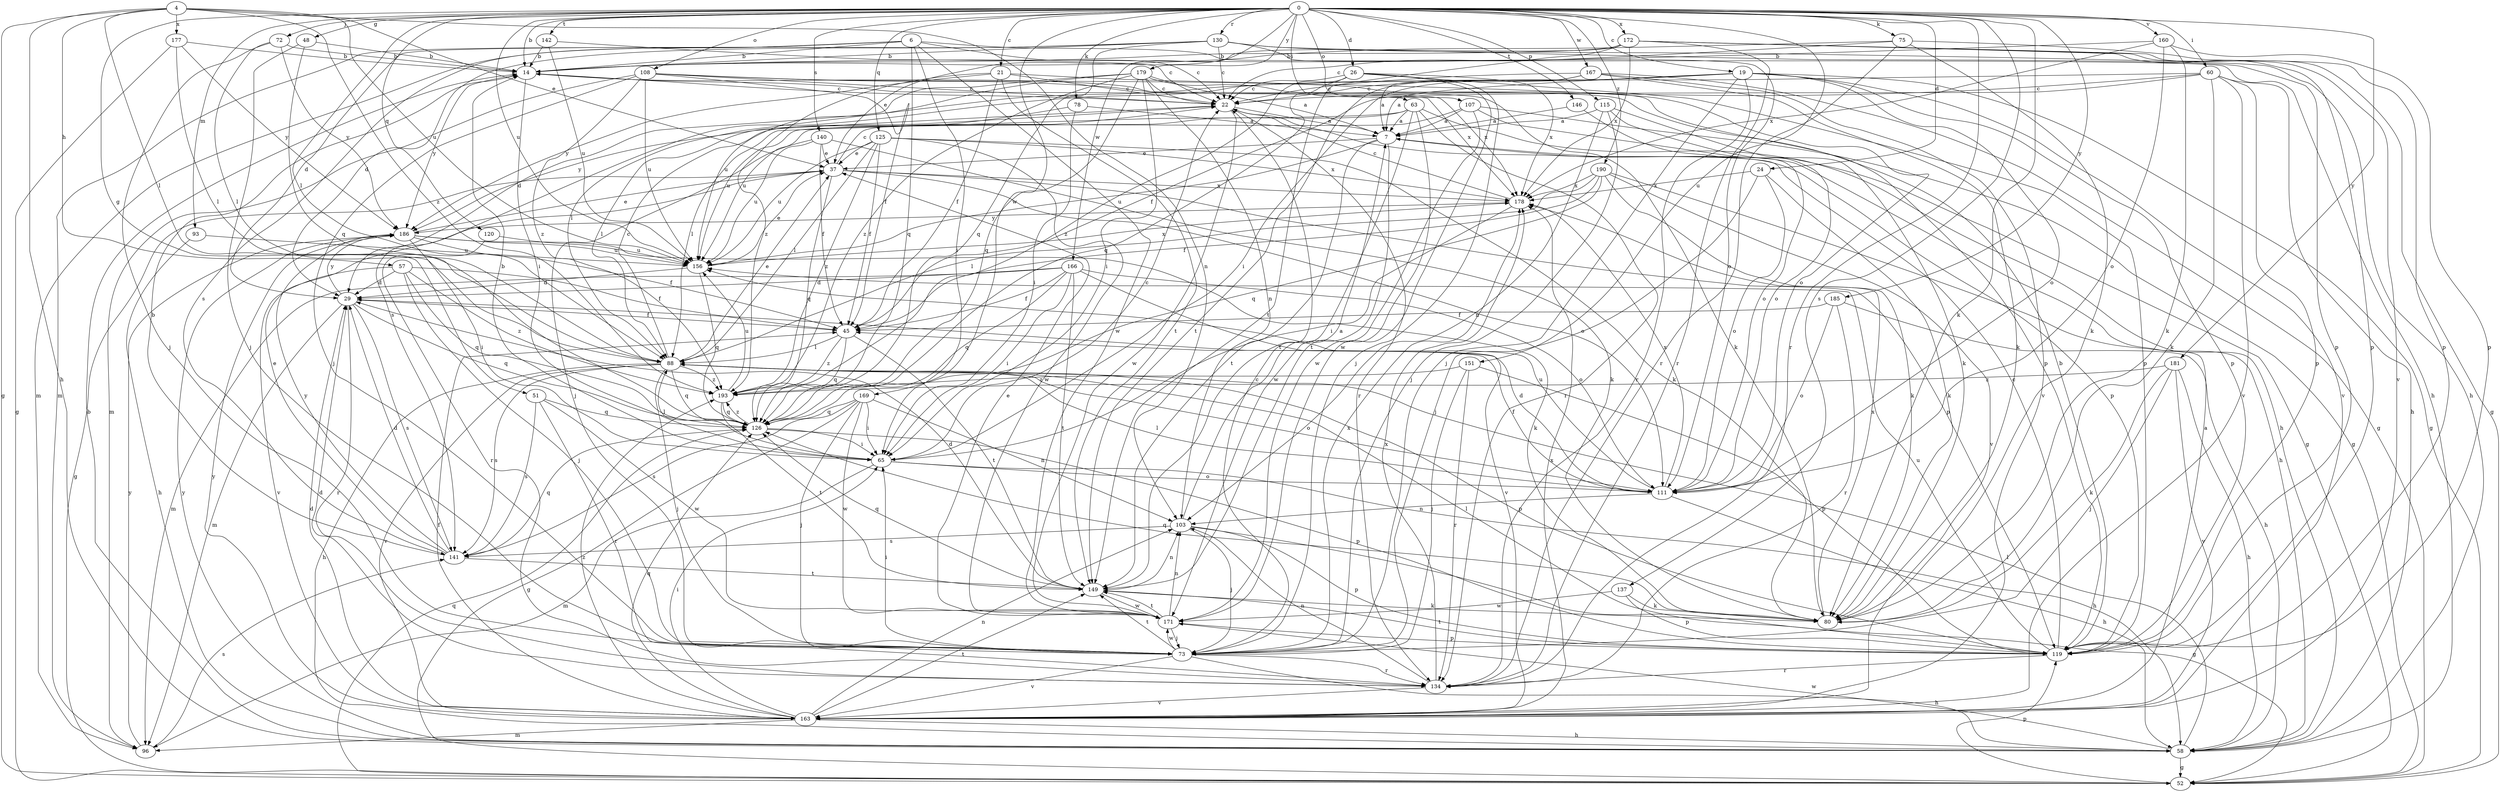 strict digraph  {
0;
4;
6;
7;
14;
19;
21;
22;
24;
26;
29;
37;
45;
48;
51;
52;
57;
58;
60;
63;
65;
72;
73;
75;
78;
80;
88;
93;
96;
103;
107;
108;
111;
115;
119;
120;
125;
126;
130;
134;
137;
140;
141;
142;
146;
149;
151;
156;
160;
163;
166;
167;
169;
171;
172;
177;
178;
179;
181;
185;
186;
190;
193;
0 -> 14  [label=b];
0 -> 19  [label=c];
0 -> 21  [label=c];
0 -> 24  [label=d];
0 -> 26  [label=d];
0 -> 48  [label=g];
0 -> 51  [label=g];
0 -> 60  [label=i];
0 -> 63  [label=i];
0 -> 72  [label=j];
0 -> 75  [label=k];
0 -> 78  [label=k];
0 -> 80  [label=k];
0 -> 88  [label=l];
0 -> 93  [label=m];
0 -> 107  [label=o];
0 -> 108  [label=o];
0 -> 115  [label=p];
0 -> 120  [label=q];
0 -> 125  [label=q];
0 -> 130  [label=r];
0 -> 134  [label=r];
0 -> 137  [label=s];
0 -> 140  [label=s];
0 -> 142  [label=t];
0 -> 146  [label=t];
0 -> 151  [label=u];
0 -> 156  [label=u];
0 -> 160  [label=v];
0 -> 166  [label=w];
0 -> 167  [label=w];
0 -> 169  [label=w];
0 -> 172  [label=x];
0 -> 179  [label=y];
0 -> 181  [label=y];
0 -> 185  [label=y];
0 -> 190  [label=z];
4 -> 37  [label=e];
4 -> 52  [label=g];
4 -> 57  [label=h];
4 -> 58  [label=h];
4 -> 88  [label=l];
4 -> 103  [label=n];
4 -> 156  [label=u];
4 -> 177  [label=x];
4 -> 193  [label=z];
6 -> 14  [label=b];
6 -> 22  [label=c];
6 -> 29  [label=d];
6 -> 58  [label=h];
6 -> 65  [label=i];
6 -> 96  [label=m];
6 -> 126  [label=q];
6 -> 141  [label=s];
6 -> 171  [label=w];
7 -> 37  [label=e];
7 -> 119  [label=p];
7 -> 149  [label=t];
7 -> 156  [label=u];
7 -> 171  [label=w];
14 -> 22  [label=c];
14 -> 65  [label=i];
14 -> 178  [label=x];
14 -> 186  [label=y];
19 -> 7  [label=a];
19 -> 22  [label=c];
19 -> 52  [label=g];
19 -> 65  [label=i];
19 -> 73  [label=j];
19 -> 88  [label=l];
19 -> 111  [label=o];
19 -> 119  [label=p];
19 -> 134  [label=r];
19 -> 163  [label=v];
21 -> 22  [label=c];
21 -> 45  [label=f];
21 -> 111  [label=o];
21 -> 149  [label=t];
21 -> 186  [label=y];
21 -> 193  [label=z];
22 -> 7  [label=a];
22 -> 134  [label=r];
22 -> 171  [label=w];
22 -> 186  [label=y];
24 -> 73  [label=j];
24 -> 80  [label=k];
24 -> 111  [label=o];
24 -> 178  [label=x];
26 -> 22  [label=c];
26 -> 73  [label=j];
26 -> 119  [label=p];
26 -> 126  [label=q];
26 -> 171  [label=w];
26 -> 178  [label=x];
26 -> 193  [label=z];
29 -> 45  [label=f];
29 -> 96  [label=m];
29 -> 126  [label=q];
29 -> 134  [label=r];
29 -> 141  [label=s];
29 -> 186  [label=y];
37 -> 22  [label=c];
37 -> 52  [label=g];
37 -> 111  [label=o];
37 -> 119  [label=p];
37 -> 126  [label=q];
37 -> 178  [label=x];
45 -> 88  [label=l];
45 -> 126  [label=q];
45 -> 149  [label=t];
45 -> 193  [label=z];
48 -> 14  [label=b];
48 -> 73  [label=j];
48 -> 126  [label=q];
51 -> 126  [label=q];
51 -> 134  [label=r];
51 -> 141  [label=s];
51 -> 171  [label=w];
52 -> 119  [label=p];
52 -> 126  [label=q];
57 -> 29  [label=d];
57 -> 45  [label=f];
57 -> 73  [label=j];
57 -> 126  [label=q];
57 -> 163  [label=v];
57 -> 193  [label=z];
58 -> 14  [label=b];
58 -> 52  [label=g];
58 -> 88  [label=l];
58 -> 171  [label=w];
58 -> 186  [label=y];
60 -> 22  [label=c];
60 -> 45  [label=f];
60 -> 58  [label=h];
60 -> 80  [label=k];
60 -> 119  [label=p];
60 -> 141  [label=s];
60 -> 163  [label=v];
63 -> 7  [label=a];
63 -> 52  [label=g];
63 -> 88  [label=l];
63 -> 134  [label=r];
63 -> 149  [label=t];
63 -> 156  [label=u];
63 -> 171  [label=w];
65 -> 14  [label=b];
65 -> 22  [label=c];
65 -> 58  [label=h];
65 -> 88  [label=l];
65 -> 96  [label=m];
65 -> 111  [label=o];
72 -> 14  [label=b];
72 -> 73  [label=j];
72 -> 88  [label=l];
72 -> 186  [label=y];
73 -> 22  [label=c];
73 -> 58  [label=h];
73 -> 65  [label=i];
73 -> 134  [label=r];
73 -> 149  [label=t];
73 -> 163  [label=v];
73 -> 171  [label=w];
73 -> 178  [label=x];
75 -> 14  [label=b];
75 -> 22  [label=c];
75 -> 80  [label=k];
75 -> 119  [label=p];
75 -> 134  [label=r];
78 -> 7  [label=a];
78 -> 65  [label=i];
78 -> 88  [label=l];
80 -> 126  [label=q];
80 -> 178  [label=x];
88 -> 22  [label=c];
88 -> 37  [label=e];
88 -> 58  [label=h];
88 -> 73  [label=j];
88 -> 111  [label=o];
88 -> 119  [label=p];
88 -> 126  [label=q];
88 -> 141  [label=s];
88 -> 163  [label=v];
88 -> 193  [label=z];
93 -> 58  [label=h];
93 -> 156  [label=u];
96 -> 141  [label=s];
96 -> 186  [label=y];
103 -> 7  [label=a];
103 -> 52  [label=g];
103 -> 73  [label=j];
103 -> 119  [label=p];
103 -> 141  [label=s];
107 -> 7  [label=a];
107 -> 52  [label=g];
107 -> 58  [label=h];
107 -> 149  [label=t];
107 -> 156  [label=u];
108 -> 22  [label=c];
108 -> 45  [label=f];
108 -> 73  [label=j];
108 -> 96  [label=m];
108 -> 119  [label=p];
108 -> 156  [label=u];
108 -> 178  [label=x];
108 -> 193  [label=z];
111 -> 29  [label=d];
111 -> 45  [label=f];
111 -> 58  [label=h];
111 -> 88  [label=l];
111 -> 103  [label=n];
111 -> 156  [label=u];
111 -> 178  [label=x];
115 -> 7  [label=a];
115 -> 73  [label=j];
115 -> 80  [label=k];
115 -> 103  [label=n];
115 -> 111  [label=o];
119 -> 14  [label=b];
119 -> 22  [label=c];
119 -> 88  [label=l];
119 -> 134  [label=r];
119 -> 149  [label=t];
119 -> 156  [label=u];
120 -> 134  [label=r];
120 -> 156  [label=u];
125 -> 37  [label=e];
125 -> 45  [label=f];
125 -> 80  [label=k];
125 -> 88  [label=l];
125 -> 156  [label=u];
125 -> 171  [label=w];
125 -> 178  [label=x];
125 -> 193  [label=z];
126 -> 65  [label=i];
126 -> 119  [label=p];
126 -> 193  [label=z];
130 -> 14  [label=b];
130 -> 22  [label=c];
130 -> 29  [label=d];
130 -> 58  [label=h];
130 -> 96  [label=m];
130 -> 111  [label=o];
130 -> 119  [label=p];
130 -> 126  [label=q];
134 -> 29  [label=d];
134 -> 103  [label=n];
134 -> 163  [label=v];
134 -> 178  [label=x];
137 -> 80  [label=k];
137 -> 119  [label=p];
137 -> 171  [label=w];
140 -> 37  [label=e];
140 -> 45  [label=f];
140 -> 73  [label=j];
140 -> 80  [label=k];
140 -> 156  [label=u];
141 -> 14  [label=b];
141 -> 29  [label=d];
141 -> 37  [label=e];
141 -> 126  [label=q];
141 -> 149  [label=t];
141 -> 186  [label=y];
142 -> 14  [label=b];
142 -> 22  [label=c];
142 -> 156  [label=u];
146 -> 7  [label=a];
146 -> 111  [label=o];
149 -> 29  [label=d];
149 -> 80  [label=k];
149 -> 103  [label=n];
149 -> 126  [label=q];
149 -> 171  [label=w];
151 -> 73  [label=j];
151 -> 119  [label=p];
151 -> 134  [label=r];
151 -> 193  [label=z];
156 -> 29  [label=d];
156 -> 37  [label=e];
156 -> 126  [label=q];
156 -> 178  [label=x];
160 -> 14  [label=b];
160 -> 80  [label=k];
160 -> 111  [label=o];
160 -> 119  [label=p];
160 -> 178  [label=x];
163 -> 7  [label=a];
163 -> 29  [label=d];
163 -> 45  [label=f];
163 -> 58  [label=h];
163 -> 65  [label=i];
163 -> 96  [label=m];
163 -> 103  [label=n];
163 -> 126  [label=q];
163 -> 149  [label=t];
163 -> 178  [label=x];
163 -> 186  [label=y];
163 -> 193  [label=z];
166 -> 29  [label=d];
166 -> 45  [label=f];
166 -> 65  [label=i];
166 -> 96  [label=m];
166 -> 111  [label=o];
166 -> 126  [label=q];
166 -> 149  [label=t];
166 -> 163  [label=v];
167 -> 7  [label=a];
167 -> 22  [label=c];
167 -> 52  [label=g];
167 -> 80  [label=k];
167 -> 149  [label=t];
167 -> 163  [label=v];
169 -> 52  [label=g];
169 -> 65  [label=i];
169 -> 73  [label=j];
169 -> 103  [label=n];
169 -> 126  [label=q];
169 -> 141  [label=s];
169 -> 171  [label=w];
171 -> 37  [label=e];
171 -> 73  [label=j];
171 -> 103  [label=n];
171 -> 119  [label=p];
171 -> 149  [label=t];
172 -> 14  [label=b];
172 -> 37  [label=e];
172 -> 52  [label=g];
172 -> 119  [label=p];
172 -> 134  [label=r];
172 -> 149  [label=t];
172 -> 163  [label=v];
172 -> 178  [label=x];
177 -> 14  [label=b];
177 -> 52  [label=g];
177 -> 88  [label=l];
177 -> 186  [label=y];
178 -> 22  [label=c];
178 -> 65  [label=i];
178 -> 186  [label=y];
179 -> 7  [label=a];
179 -> 22  [label=c];
179 -> 29  [label=d];
179 -> 65  [label=i];
179 -> 80  [label=k];
179 -> 103  [label=n];
179 -> 126  [label=q];
179 -> 156  [label=u];
179 -> 193  [label=z];
181 -> 58  [label=h];
181 -> 73  [label=j];
181 -> 80  [label=k];
181 -> 163  [label=v];
181 -> 193  [label=z];
185 -> 45  [label=f];
185 -> 58  [label=h];
185 -> 111  [label=o];
185 -> 134  [label=r];
186 -> 37  [label=e];
186 -> 45  [label=f];
186 -> 65  [label=i];
186 -> 80  [label=k];
186 -> 156  [label=u];
190 -> 45  [label=f];
190 -> 58  [label=h];
190 -> 80  [label=k];
190 -> 88  [label=l];
190 -> 126  [label=q];
190 -> 163  [label=v];
190 -> 178  [label=x];
193 -> 126  [label=q];
193 -> 149  [label=t];
193 -> 156  [label=u];
}
